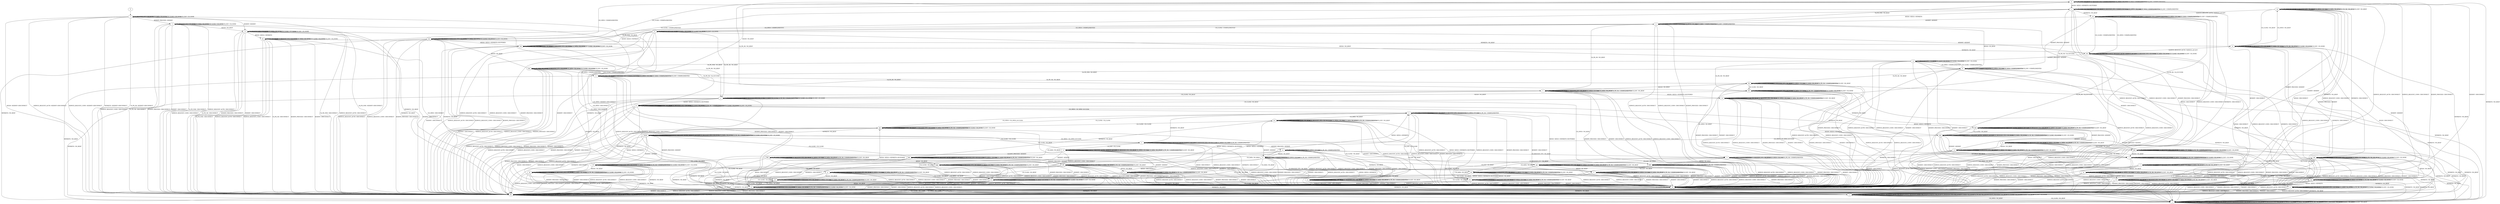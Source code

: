 digraph "" {
	graph ["Incoming time"=0.7704908847808838,
		"Outgoing time"=1.1075029373168945,
		Output="{'States': 67, 'Transitions': 859, 'Filename': '../results/ssh/BitVise-BitVise-yices-1.dot'}",
		Reference="{'States': 67, 'Transitions': 859, 'Filename': '../subjects/ssh/BitVise.dot'}",
		Solver=yices,
		Updated="{'States': 67, 'Transitions': 859, 'Filename': '../subjects/ssh/BitVise.dot'}",
		"f-measure"=1.0,
		precision=1.0,
		recall=1.0
	];
	a -> a	[key=0,
		label="UA_PK_NOK / NO_RESP"];
	a -> a	[key=1,
		label="KEX30 / NO_RESP"];
	a -> a	[key=2,
		label="SERVICE_REQUEST_AUTH / NO_RESP"];
	a -> a	[key=3,
		label="SERVICE_REQUEST_CONN / NO_RESP"];
	a -> a	[key=4,
		label="NEWKEYS / NO_RESP"];
	a -> a	[key=5,
		label="CH_REQUEST_PTY / CH_NONE"];
	a -> a	[key=6,
		label="CH_DATA / CH_NONE"];
	a -> a	[key=7,
		label="UA_PK_OK / NO_RESP"];
	a -> a	[key=8,
		label="KEXINIT_PROCEED / NO_RESP"];
	a -> a	[key=9,
		label="CH_CLOSE / CH_NONE"];
	a -> a	[key=10,
		label="KEXINIT / NO_RESP"];
	a -> a	[key=11,
		label="CH_EOF / CH_NONE"];
	a -> j	[key=0,
		label="CH_OPEN / NO_RESP"];
	b -> b	[key=0,
		label="UA_PK_NOK / NO_RESP"];
	b -> b	[key=1,
		label="CH_REQUEST_PTY / UNIMPLEMENTED"];
	b -> b	[key=2,
		label="CH_OPEN / CH_MAX"];
	b -> b	[key=3,
		label="CH_DATA / UNIMPLEMENTED"];
	b -> b	[key=4,
		label="CH_EOF / UNIMPLEMENTED"];
	b -> c	[key=0,
		label="KEX30 / KEX31+NEWKEYS+BUFFERED"];
	b -> f	[key=0,
		label="UA_PK_OK / NO_RESP"];
	b -> j	[key=0,
		label="NEWKEYS / NO_RESP"];
	b -> aaa	[key=0,
		label="CH_CLOSE / UNIMPLEMENTED"];
	b -> lll	[key=0,
		label="SERVICE_REQUEST_AUTH / DISCONNECT"];
	b -> lll	[key=1,
		label="SERVICE_REQUEST_CONN / DISCONNECT"];
	b -> lll	[key=2,
		label="KEXINIT_PROCEED / DISCONNECT"];
	b -> lll	[key=3,
		label="KEXINIT / DISCONNECT"];
	c -> c	[key=0,
		label="UA_PK_NOK / UA_FAILURE"];
	c -> c	[key=1,
		label="KEX30 / NO_RESP"];
	c -> c	[key=2,
		label="CH_REQUEST_PTY / UNIMPLEMENTED"];
	c -> c	[key=3,
		label="CH_OPEN / CH_MAX"];
	c -> c	[key=4,
		label="CH_DATA / UNIMPLEMENTED"];
	c -> c	[key=5,
		label="CH_EOF / UNIMPLEMENTED"];
	c -> oo	[key=0,
		label="NEWKEYS / NO_RESP"];
	c -> ss	[key=0,
		label="UA_PK_OK / UA_SUCCESS"];
	c -> lll	[key=0,
		label="SERVICE_REQUEST_AUTH / DISCONNECT"];
	c -> lll	[key=1,
		label="SERVICE_REQUEST_CONN / DISCONNECT"];
	c -> lll	[key=2,
		label="KEXINIT_PROCEED / DISCONNECT"];
	c -> lll	[key=3,
		label="KEXINIT / DISCONNECT"];
	c -> ooo	[key=0,
		label="CH_CLOSE / UNIMPLEMENTED"];
	d -> d	[key=0,
		label="UA_PK_NOK / UNIMPLEMENTED"];
	d -> d	[key=1,
		label="CH_REQUEST_PTY / NO_RESP"];
	d -> d	[key=2,
		label="CH_OPEN / CH_MAX"];
	d -> d	[key=3,
		label="CH_DATA / NO_RESP"];
	d -> d	[key=4,
		label="UA_PK_OK / UNIMPLEMENTED"];
	d -> d	[key=5,
		label="CH_EOF / NO_RESP"];
	d -> j	[key=0,
		label="NEWKEYS / NO_RESP"];
	d -> p	[key=0,
		label="KEX30 / NO_RESP"];
	d -> hhh	[key=0,
		label="CH_CLOSE / NO_RESP"];
	d -> lll	[key=0,
		label="SERVICE_REQUEST_AUTH / DISCONNECT"];
	d -> lll	[key=1,
		label="SERVICE_REQUEST_CONN / DISCONNECT"];
	d -> lll	[key=2,
		label="KEXINIT_PROCEED / DISCONNECT"];
	d -> lll	[key=3,
		label="KEXINIT / DISCONNECT"];
	e -> e	[key=0,
		label="UA_PK_NOK / NO_RESP"];
	e -> e	[key=1,
		label="KEX30 / NO_RESP"];
	e -> e	[key=2,
		label="CH_REQUEST_PTY / CH_NONE"];
	e -> e	[key=3,
		label="CH_DATA / CH_NONE"];
	e -> e	[key=4,
		label="UA_PK_OK / NO_RESP"];
	e -> e	[key=5,
		label="CH_CLOSE / CH_NONE"];
	e -> e	[key=6,
		label="CH_EOF / CH_NONE"];
	e -> w	[key=0,
		label="NEWKEYS / NO_RESP"];
	e -> kk	[key=0,
		label="SERVICE_REQUEST_AUTH / DISCONNECT"];
	e -> kk	[key=1,
		label="SERVICE_REQUEST_CONN / DISCONNECT"];
	e -> kk	[key=2,
		label="KEXINIT_PROCEED / DISCONNECT"];
	e -> kk	[key=3,
		label="KEXINIT / DISCONNECT"];
	e -> iii	[key=0,
		label="CH_OPEN / NO_RESP"];
	f -> f	[key=0,
		label="UA_PK_NOK / UNIMPLEMENTED"];
	f -> f	[key=1,
		label="CH_REQUEST_PTY / NO_RESP"];
	f -> f	[key=2,
		label="CH_OPEN / CH_MAX"];
	f -> f	[key=3,
		label="CH_DATA / NO_RESP"];
	f -> f	[key=4,
		label="UA_PK_OK / UNIMPLEMENTED"];
	f -> f	[key=5,
		label="CH_EOF / NO_RESP"];
	f -> j	[key=0,
		label="NEWKEYS / NO_RESP"];
	f -> s	[key=0,
		label="CH_CLOSE / NO_RESP"];
	f -> ss	[key=0,
		label="KEX30 / KEX31+NEWKEYS+BUFFERED"];
	f -> lll	[key=0,
		label="SERVICE_REQUEST_AUTH / DISCONNECT"];
	f -> lll	[key=1,
		label="SERVICE_REQUEST_CONN / DISCONNECT"];
	f -> lll	[key=2,
		label="KEXINIT_PROCEED / DISCONNECT"];
	f -> lll	[key=3,
		label="KEXINIT / DISCONNECT"];
	g -> g	[key=0,
		label="UA_PK_NOK / UNIMPLEMENTED"];
	g -> g	[key=1,
		label="CH_REQUEST_PTY / NO_RESP"];
	g -> g	[key=2,
		label="CH_OPEN / CH_MAX"];
	g -> g	[key=3,
		label="CH_DATA / NO_RESP"];
	g -> g	[key=4,
		label="UA_PK_OK / UNIMPLEMENTED"];
	g -> g	[key=5,
		label="CH_EOF / NO_RESP"];
	g -> j	[key=0,
		label="NEWKEYS / NO_RESP"];
	g -> m	[key=0,
		label="CH_CLOSE / NO_RESP"];
	g -> jjj	[key=0,
		label="KEX30 / NO_RESP"];
	g -> lll	[key=0,
		label="SERVICE_REQUEST_AUTH / DISCONNECT"];
	g -> lll	[key=1,
		label="SERVICE_REQUEST_CONN / DISCONNECT"];
	g -> lll	[key=2,
		label="KEXINIT_PROCEED / DISCONNECT"];
	g -> lll	[key=3,
		label="KEXINIT / DISCONNECT"];
	h -> b	[key=0,
		label="KEX30 / NO_RESP"];
	h -> h	[key=0,
		label="UA_PK_NOK / NO_RESP"];
	h -> h	[key=1,
		label="CH_REQUEST_PTY / UNIMPLEMENTED"];
	h -> h	[key=2,
		label="CH_OPEN / CH_MAX"];
	h -> h	[key=3,
		label="CH_DATA / UNIMPLEMENTED"];
	h -> h	[key=4,
		label="CH_EOF / UNIMPLEMENTED"];
	h -> j	[key=0,
		label="NEWKEYS / NO_RESP"];
	h -> hh	[key=0,
		label="UA_PK_OK / NO_RESP"];
	h -> lll	[key=0,
		label="SERVICE_REQUEST_AUTH / DISCONNECT"];
	h -> lll	[key=1,
		label="SERVICE_REQUEST_CONN / DISCONNECT"];
	h -> lll	[key=2,
		label="KEXINIT_PROCEED / DISCONNECT"];
	h -> lll	[key=3,
		label="KEXINIT / DISCONNECT"];
	h -> nnn	[key=0,
		label="CH_CLOSE / UNIMPLEMENTED"];
	i -> i	[key=0,
		label="UA_PK_NOK / UNIMPLEMENTED"];
	i -> i	[key=1,
		label="CH_OPEN / CH_MAX"];
	i -> i	[key=2,
		label="CH_DATA / NO_RESP"];
	i -> i	[key=3,
		label="UA_PK_OK / UNIMPLEMENTED"];
	i -> i	[key=4,
		label="CH_EOF / NO_RESP"];
	i -> j	[key=0,
		label="NEWKEYS / NO_RESP"];
	i -> uu	[key=0,
		label="CH_REQUEST_PTY / NO_RESP"];
	i -> yy	[key=0,
		label="CH_CLOSE / NO_RESP"];
	i -> ccc	[key=0,
		label="KEX30 / KEX31+NEWKEYS"];
	i -> lll	[key=0,
		label="SERVICE_REQUEST_AUTH / DISCONNECT"];
	i -> lll	[key=1,
		label="SERVICE_REQUEST_CONN / DISCONNECT"];
	i -> lll	[key=2,
		label="KEXINIT_PROCEED / DISCONNECT"];
	i -> lll	[key=3,
		label="KEXINIT / DISCONNECT"];
	j -> a	[key=0,
		label="CH_CLOSE / NO_RESP"];
	j -> j	[key=0,
		label="UA_PK_NOK / NO_RESP"];
	j -> j	[key=1,
		label="KEX30 / NO_RESP"];
	j -> j	[key=2,
		label="SERVICE_REQUEST_AUTH / NO_RESP"];
	j -> j	[key=3,
		label="SERVICE_REQUEST_CONN / NO_RESP"];
	j -> j	[key=4,
		label="NEWKEYS / NO_RESP"];
	j -> j	[key=5,
		label="CH_REQUEST_PTY / NO_RESP"];
	j -> j	[key=6,
		label="CH_OPEN / CH_MAX"];
	j -> j	[key=7,
		label="CH_DATA / NO_RESP"];
	j -> j	[key=8,
		label="UA_PK_OK / NO_RESP"];
	j -> j	[key=9,
		label="KEXINIT_PROCEED / NO_RESP"];
	j -> j	[key=10,
		label="KEXINIT / NO_RESP"];
	j -> j	[key=11,
		label="CH_EOF / NO_RESP"];
	k -> a	[key=0,
		label="NEWKEYS / NO_RESP"];
	k -> k	[key=0,
		label="CH_REQUEST_PTY / CH_NONE"];
	k -> k	[key=1,
		label="CH_DATA / CH_NONE"];
	k -> k	[key=2,
		label="CH_CLOSE / CH_NONE"];
	k -> k	[key=3,
		label="CH_EOF / CH_NONE"];
	k -> kk	[key=0,
		label="UA_PK_NOK / DISCONNECT"];
	k -> kk	[key=1,
		label="SERVICE_REQUEST_AUTH / DISCONNECT"];
	k -> kk	[key=2,
		label="SERVICE_REQUEST_CONN / DISCONNECT"];
	k -> kk	[key=3,
		label="UA_PK_OK / DISCONNECT"];
	k -> kk	[key=4,
		label="KEXINIT_PROCEED / DISCONNECT"];
	k -> kk	[key=5,
		label="KEXINIT / DISCONNECT"];
	k -> nn	[key=0,
		label="KEX30 / KEX31+NEWKEYS"];
	k -> lll	[key=0,
		label="CH_OPEN / DISCONNECT"];
	l -> a	[key=0,
		label="NEWKEYS / NO_RESP"];
	l -> l	[key=0,
		label="UA_PK_NOK / UNIMPLEMENTED"];
	l -> l	[key=1,
		label="CH_REQUEST_PTY / CH_NONE"];
	l -> l	[key=2,
		label="CH_DATA / CH_NONE"];
	l -> l	[key=3,
		label="UA_PK_OK / UNIMPLEMENTED"];
	l -> l	[key=4,
		label="CH_CLOSE / CH_NONE"];
	l -> l	[key=5,
		label="CH_EOF / CH_NONE"];
	l -> kk	[key=0,
		label="SERVICE_REQUEST_AUTH / DISCONNECT"];
	l -> kk	[key=1,
		label="SERVICE_REQUEST_CONN / DISCONNECT"];
	l -> kk	[key=2,
		label="KEXINIT_PROCEED / DISCONNECT"];
	l -> kk	[key=3,
		label="KEXINIT / DISCONNECT"];
	l -> vv	[key=0,
		label="KEX30 / KEX31+NEWKEYS"];
	l -> ddd	[key=0,
		label="CH_OPEN / NO_RESP"];
	m -> a	[key=0,
		label="NEWKEYS / NO_RESP"];
	m -> g	[key=0,
		label="CH_OPEN / NO_RESP"];
	m -> m	[key=0,
		label="UA_PK_NOK / UNIMPLEMENTED"];
	m -> m	[key=1,
		label="CH_REQUEST_PTY / CH_NONE"];
	m -> m	[key=2,
		label="CH_DATA / CH_NONE"];
	m -> m	[key=3,
		label="UA_PK_OK / UNIMPLEMENTED"];
	m -> m	[key=4,
		label="CH_CLOSE / CH_NONE"];
	m -> m	[key=5,
		label="CH_EOF / CH_NONE"];
	m -> kk	[key=0,
		label="SERVICE_REQUEST_AUTH / DISCONNECT"];
	m -> kk	[key=1,
		label="SERVICE_REQUEST_CONN / DISCONNECT"];
	m -> kk	[key=2,
		label="KEXINIT_PROCEED / DISCONNECT"];
	m -> kk	[key=3,
		label="KEXINIT / DISCONNECT"];
	m -> yy	[key=0,
		label="KEX30 / NO_RESP"];
	n -> n	[key=0,
		label="UA_PK_NOK / UNIMPLEMENTED"];
	n -> n	[key=1,
		label="SERVICE_REQUEST_AUTH / SERVICE_ACCEPT"];
	n -> n	[key=2,
		label="CH_REQUEST_PTY / NO_RESP"];
	n -> n	[key=3,
		label="CH_OPEN / CH_MAX"];
	n -> n	[key=4,
		label="CH_DATA / NO_RESP"];
	n -> n	[key=5,
		label="UA_PK_OK / UNIMPLEMENTED"];
	n -> n	[key=6,
		label="CH_EOF / NO_RESP"];
	n -> bbb	[key=0,
		label="KEXINIT_PROCEED / KEXINIT"];
	n -> ggg	[key=0,
		label="KEXINIT / KEXINIT"];
	n -> lll	[key=0,
		label="KEX30 / DISCONNECT"];
	n -> lll	[key=1,
		label="SERVICE_REQUEST_CONN / DISCONNECT"];
	n -> lll	[key=2,
		label="NEWKEYS / DISCONNECT"];
	n -> mmm	[key=0,
		label="CH_CLOSE / NO_RESP"];
	o -> b	[key=0,
		label="UA_PK_NOK / NO_RESP"];
	o -> c	[key=0,
		label="KEX30 / KEX31+NEWKEYS"];
	o -> f	[key=0,
		label="UA_PK_OK / NO_RESP"];
	o -> j	[key=0,
		label="NEWKEYS / NO_RESP"];
	o -> o	[key=0,
		label="CH_REQUEST_PTY / UNIMPLEMENTED"];
	o -> o	[key=1,
		label="CH_OPEN / CH_MAX"];
	o -> o	[key=2,
		label="CH_DATA / UNIMPLEMENTED"];
	o -> o	[key=3,
		label="CH_EOF / UNIMPLEMENTED"];
	o -> ii	[key=0,
		label="CH_CLOSE / UNIMPLEMENTED"];
	o -> lll	[key=0,
		label="SERVICE_REQUEST_AUTH / DISCONNECT"];
	o -> lll	[key=1,
		label="SERVICE_REQUEST_CONN / DISCONNECT"];
	o -> lll	[key=2,
		label="KEXINIT_PROCEED / DISCONNECT"];
	o -> lll	[key=3,
		label="KEXINIT / DISCONNECT"];
	p -> j	[key=0,
		label="NEWKEYS / NO_RESP"];
	p -> l	[key=0,
		label="CH_CLOSE / NO_RESP"];
	p -> p	[key=0,
		label="UA_PK_NOK / UNIMPLEMENTED"];
	p -> p	[key=1,
		label="CH_REQUEST_PTY / NO_RESP"];
	p -> p	[key=2,
		label="CH_OPEN / CH_MAX"];
	p -> p	[key=3,
		label="CH_DATA / NO_RESP"];
	p -> p	[key=4,
		label="UA_PK_OK / UNIMPLEMENTED"];
	p -> p	[key=5,
		label="CH_EOF / NO_RESP"];
	p -> ss	[key=0,
		label="KEX30 / KEX31+NEWKEYS"];
	p -> lll	[key=0,
		label="SERVICE_REQUEST_AUTH / DISCONNECT"];
	p -> lll	[key=1,
		label="SERVICE_REQUEST_CONN / DISCONNECT"];
	p -> lll	[key=2,
		label="KEXINIT_PROCEED / DISCONNECT"];
	p -> lll	[key=3,
		label="KEXINIT / DISCONNECT"];
	q -> a	[key=0,
		label="NEWKEYS / NO_RESP"];
	q -> q	[key=0,
		label="CH_REQUEST_PTY / CH_NONE"];
	q -> q	[key=1,
		label="CH_DATA / CH_NONE"];
	q -> q	[key=2,
		label="CH_CLOSE / CH_NONE"];
	q -> q	[key=3,
		label="CH_EOF / CH_NONE"];
	q -> bb	[key=0,
		label="UA_PK_OK / NO_RESP"];
	q -> ii	[key=0,
		label="KEX30 / NO_RESP"];
	q -> kk	[key=0,
		label="SERVICE_REQUEST_AUTH / DISCONNECT"];
	q -> kk	[key=1,
		label="SERVICE_REQUEST_CONN / DISCONNECT"];
	q -> kk	[key=2,
		label="KEXINIT_PROCEED / DISCONNECT"];
	q -> kk	[key=3,
		label="KEXINIT / DISCONNECT"];
	q -> rr	[key=0,
		label="CH_OPEN / UNIMPLEMENTED"];
	q -> nnn	[key=0,
		label="UA_PK_NOK / NO_RESP"];
	r -> k	[key=0,
		label="KEXINIT / KEXINIT"];
	r -> r	[key=0,
		label="CH_REQUEST_PTY / CH_NONE"];
	r -> r	[key=1,
		label="CH_DATA / CH_NONE"];
	r -> r	[key=2,
		label="CH_CLOSE / CH_NONE"];
	r -> r	[key=3,
		label="CH_EOF / CH_NONE"];
	r -> v	[key=0,
		label="KEXINIT_PROCEED / KEXINIT"];
	r -> kk	[key=0,
		label="UA_PK_NOK / KEXINIT+DISCONNECT"];
	r -> kk	[key=1,
		label="KEX30 / KEXINIT+DISCONNECT"];
	r -> kk	[key=2,
		label="SERVICE_REQUEST_AUTH / KEXINIT+DISCONNECT"];
	r -> kk	[key=3,
		label="SERVICE_REQUEST_CONN / KEXINIT+DISCONNECT"];
	r -> kk	[key=4,
		label="NEWKEYS / KEXINIT+DISCONNECT"];
	r -> kk	[key=5,
		label="UA_PK_OK / KEXINIT+DISCONNECT"];
	r -> lll	[key=0,
		label="CH_OPEN / KEXINIT+DISCONNECT"];
	s -> a	[key=0,
		label="NEWKEYS / NO_RESP"];
	s -> s	[key=0,
		label="UA_PK_NOK / UNIMPLEMENTED"];
	s -> s	[key=1,
		label="CH_REQUEST_PTY / CH_NONE"];
	s -> s	[key=2,
		label="CH_DATA / CH_NONE"];
	s -> s	[key=3,
		label="UA_PK_OK / UNIMPLEMENTED"];
	s -> s	[key=4,
		label="CH_CLOSE / CH_NONE"];
	s -> s	[key=5,
		label="CH_EOF / CH_NONE"];
	s -> kk	[key=0,
		label="SERVICE_REQUEST_AUTH / DISCONNECT"];
	s -> kk	[key=1,
		label="SERVICE_REQUEST_CONN / DISCONNECT"];
	s -> kk	[key=2,
		label="KEXINIT_PROCEED / DISCONNECT"];
	s -> kk	[key=3,
		label="KEXINIT / DISCONNECT"];
	s -> vv	[key=0,
		label="KEX30 / KEX31+NEWKEYS+BUFFERED"];
	s -> ddd	[key=0,
		label="CH_OPEN / NO_RESP"];
	t -> j	[key=0,
		label="NEWKEYS / NO_RESP"];
	t -> t	[key=0,
		label="UA_PK_NOK / NO_RESP"];
	t -> t	[key=1,
		label="CH_REQUEST_PTY / NO_RESP"];
	t -> t	[key=2,
		label="CH_OPEN / CH_MAX"];
	t -> t	[key=3,
		label="CH_DATA / NO_RESP"];
	t -> t	[key=4,
		label="UA_PK_OK / NO_RESP"];
	t -> t	[key=5,
		label="CH_EOF / NO_RESP"];
	t -> dd	[key=0,
		label="CH_CLOSE / NO_RESP"];
	t -> zz	[key=0,
		label="KEX30 / NO_RESP"];
	t -> lll	[key=0,
		label="SERVICE_REQUEST_AUTH / DISCONNECT"];
	t -> lll	[key=1,
		label="SERVICE_REQUEST_CONN / DISCONNECT"];
	t -> lll	[key=2,
		label="KEXINIT_PROCEED / DISCONNECT"];
	t -> lll	[key=3,
		label="KEXINIT / DISCONNECT"];
	u -> u	[key=0,
		label="UA_PK_NOK / UNIMPLEMENTED"];
	u -> u	[key=1,
		label="KEX30 / NO_RESP"];
	u -> u	[key=2,
		label="CH_REQUEST_PTY / CH_SUCCESS"];
	u -> u	[key=3,
		label="CH_OPEN / CH_MAX"];
	u -> u	[key=4,
		label="UA_PK_OK / UNIMPLEMENTED"];
	u -> y	[key=0,
		label="NEWKEYS / NO_RESP"];
	u -> gg	[key=0,
		label="CH_CLOSE / CH_CLOSE"];
	u -> jj	[key=0,
		label="CH_EOF / CH_CLOSE"];
	u -> ccc	[key=0,
		label="CH_DATA / NO_RESP"];
	u -> lll	[key=0,
		label="SERVICE_REQUEST_AUTH / DISCONNECT"];
	u -> lll	[key=1,
		label="SERVICE_REQUEST_CONN / DISCONNECT"];
	u -> lll	[key=2,
		label="KEXINIT_PROCEED / DISCONNECT"];
	u -> lll	[key=3,
		label="KEXINIT / DISCONNECT"];
	v -> a	[key=0,
		label="NEWKEYS / NO_RESP"];
	v -> k	[key=0,
		label="KEX30 / NO_RESP"];
	v -> v	[key=0,
		label="CH_REQUEST_PTY / CH_NONE"];
	v -> v	[key=1,
		label="CH_DATA / CH_NONE"];
	v -> v	[key=2,
		label="CH_CLOSE / CH_NONE"];
	v -> v	[key=3,
		label="CH_EOF / CH_NONE"];
	v -> kk	[key=0,
		label="UA_PK_NOK / DISCONNECT"];
	v -> kk	[key=1,
		label="SERVICE_REQUEST_AUTH / DISCONNECT"];
	v -> kk	[key=2,
		label="SERVICE_REQUEST_CONN / DISCONNECT"];
	v -> kk	[key=3,
		label="UA_PK_OK / DISCONNECT"];
	v -> kk	[key=4,
		label="KEXINIT_PROCEED / DISCONNECT"];
	v -> kk	[key=5,
		label="KEXINIT / DISCONNECT"];
	v -> lll	[key=0,
		label="CH_OPEN / DISCONNECT"];
	w -> w	[key=0,
		label="UA_PK_NOK / NO_RESP"];
	w -> w	[key=1,
		label="CH_REQUEST_PTY / CH_NONE"];
	w -> w	[key=2,
		label="CH_DATA / CH_NONE"];
	w -> w	[key=3,
		label="UA_PK_OK / NO_RESP"];
	w -> w	[key=4,
		label="CH_CLOSE / CH_NONE"];
	w -> w	[key=5,
		label="CH_EOF / CH_NONE"];
	w -> aa	[key=0,
		label="CH_OPEN / NO_RESP"];
	w -> dd	[key=0,
		label="KEXINIT_PROCEED / KEXINIT"];
	w -> kk	[key=0,
		label="KEX30 / DISCONNECT"];
	w -> kk	[key=1,
		label="SERVICE_REQUEST_CONN / DISCONNECT"];
	w -> kk	[key=2,
		label="NEWKEYS / DISCONNECT"];
	w -> qq	[key=0,
		label="KEXINIT / KEXINIT"];
	w -> ww	[key=0,
		label="SERVICE_REQUEST_AUTH / SERVICE_ACCEPT"];
	x -> j	[key=0,
		label="NEWKEYS / NO_RESP"];
	x -> m	[key=0,
		label="CH_CLOSE / NO_RESP"];
	x -> x	[key=0,
		label="UA_PK_NOK / UNIMPLEMENTED"];
	x -> x	[key=1,
		label="CH_REQUEST_PTY / NO_RESP"];
	x -> x	[key=2,
		label="CH_OPEN / CH_MAX"];
	x -> x	[key=3,
		label="UA_PK_OK / UNIMPLEMENTED"];
	x -> ee	[key=0,
		label="CH_DATA / NO_RESP"];
	x -> pp	[key=0,
		label="CH_EOF / NO_RESP"];
	x -> ddd	[key=0,
		label="KEX30 / NO_RESP"];
	x -> lll	[key=0,
		label="SERVICE_REQUEST_AUTH / DISCONNECT"];
	x -> lll	[key=1,
		label="SERVICE_REQUEST_CONN / DISCONNECT"];
	x -> lll	[key=2,
		label="KEXINIT_PROCEED / DISCONNECT"];
	x -> lll	[key=3,
		label="KEXINIT / DISCONNECT"];
	y -> n	[key=0,
		label="CH_EOF / CH_CLOSE"];
	y -> y	[key=0,
		label="UA_PK_NOK / UNIMPLEMENTED"];
	y -> y	[key=1,
		label="SERVICE_REQUEST_AUTH / SERVICE_ACCEPT"];
	y -> y	[key=2,
		label="CH_REQUEST_PTY / CH_SUCCESS"];
	y -> y	[key=3,
		label="CH_OPEN / CH_MAX"];
	y -> y	[key=4,
		label="UA_PK_OK / UNIMPLEMENTED"];
	y -> cc	[key=0,
		label="KEXINIT_PROCEED / KEXINIT"];
	y -> ll	[key=0,
		label="KEXINIT / KEXINIT"];
	y -> kkk	[key=0,
		label="CH_DATA / NO_RESP"];
	y -> lll	[key=0,
		label="KEX30 / DISCONNECT"];
	y -> lll	[key=1,
		label="SERVICE_REQUEST_CONN / DISCONNECT"];
	y -> lll	[key=2,
		label="NEWKEYS / DISCONNECT"];
	y -> mmm	[key=0,
		label="CH_CLOSE / CH_CLOSE"];
	z -> j	[key=0,
		label="NEWKEYS / NO_RESP"];
	z -> z	[key=0,
		label="UA_PK_NOK / UNIMPLEMENTED"];
	z -> z	[key=1,
		label="CH_REQUEST_PTY / NO_RESP"];
	z -> z	[key=2,
		label="CH_OPEN / CH_MAX"];
	z -> z	[key=3,
		label="CH_DATA / NO_RESP"];
	z -> z	[key=4,
		label="UA_PK_OK / UNIMPLEMENTED"];
	z -> z	[key=5,
		label="CH_EOF / NO_RESP"];
	z -> jj	[key=0,
		label="KEX30 / KEX31+NEWKEYS+BUFFERED"];
	z -> yy	[key=0,
		label="CH_CLOSE / NO_RESP"];
	z -> lll	[key=0,
		label="SERVICE_REQUEST_AUTH / DISCONNECT"];
	z -> lll	[key=1,
		label="SERVICE_REQUEST_CONN / DISCONNECT"];
	z -> lll	[key=2,
		label="KEXINIT_PROCEED / DISCONNECT"];
	z -> lll	[key=3,
		label="KEXINIT / DISCONNECT"];
	aa -> t	[key=0,
		label="KEXINIT_PROCEED / KEXINIT"];
	aa -> w	[key=0,
		label="CH_CLOSE / NO_RESP"];
	aa -> aa	[key=0,
		label="UA_PK_NOK / NO_RESP"];
	aa -> aa	[key=1,
		label="CH_REQUEST_PTY / NO_RESP"];
	aa -> aa	[key=2,
		label="CH_OPEN / CH_MAX"];
	aa -> aa	[key=3,
		label="CH_DATA / NO_RESP"];
	aa -> aa	[key=4,
		label="UA_PK_OK / NO_RESP"];
	aa -> aa	[key=5,
		label="CH_EOF / NO_RESP"];
	aa -> oo	[key=0,
		label="SERVICE_REQUEST_AUTH / SERVICE_ACCEPT"];
	aa -> zz	[key=0,
		label="KEXINIT / KEXINIT"];
	aa -> lll	[key=0,
		label="KEX30 / DISCONNECT"];
	aa -> lll	[key=1,
		label="SERVICE_REQUEST_CONN / DISCONNECT"];
	aa -> lll	[key=2,
		label="NEWKEYS / DISCONNECT"];
	bb -> a	[key=0,
		label="NEWKEYS / NO_RESP"];
	bb -> s	[key=0,
		label="KEX30 / NO_RESP"];
	bb -> x	[key=0,
		label="CH_OPEN / NO_RESP"];
	bb -> bb	[key=0,
		label="UA_PK_NOK / UNIMPLEMENTED"];
	bb -> bb	[key=1,
		label="CH_REQUEST_PTY / CH_NONE"];
	bb -> bb	[key=2,
		label="CH_DATA / CH_NONE"];
	bb -> bb	[key=3,
		label="UA_PK_OK / UNIMPLEMENTED"];
	bb -> bb	[key=4,
		label="CH_CLOSE / CH_NONE"];
	bb -> bb	[key=5,
		label="CH_EOF / CH_NONE"];
	bb -> kk	[key=0,
		label="SERVICE_REQUEST_AUTH / DISCONNECT"];
	bb -> kk	[key=1,
		label="SERVICE_REQUEST_CONN / DISCONNECT"];
	bb -> kk	[key=2,
		label="KEXINIT_PROCEED / DISCONNECT"];
	bb -> kk	[key=3,
		label="KEXINIT / DISCONNECT"];
	cc -> j	[key=0,
		label="NEWKEYS / NO_RESP"];
	cc -> m	[key=0,
		label="CH_CLOSE / NO_RESP"];
	cc -> x	[key=0,
		label="CH_REQUEST_PTY / NO_RESP"];
	cc -> cc	[key=0,
		label="UA_PK_NOK / UNIMPLEMENTED"];
	cc -> cc	[key=1,
		label="CH_OPEN / CH_MAX"];
	cc -> cc	[key=2,
		label="UA_PK_OK / UNIMPLEMENTED"];
	cc -> ll	[key=0,
		label="KEX30 / NO_RESP"];
	cc -> pp	[key=0,
		label="CH_EOF / NO_RESP"];
	cc -> fff	[key=0,
		label="CH_DATA / NO_RESP"];
	cc -> lll	[key=0,
		label="SERVICE_REQUEST_AUTH / DISCONNECT"];
	cc -> lll	[key=1,
		label="SERVICE_REQUEST_CONN / DISCONNECT"];
	cc -> lll	[key=2,
		label="KEXINIT_PROCEED / DISCONNECT"];
	cc -> lll	[key=3,
		label="KEXINIT / DISCONNECT"];
	dd -> a	[key=0,
		label="NEWKEYS / NO_RESP"];
	dd -> t	[key=0,
		label="CH_OPEN / NO_RESP"];
	dd -> dd	[key=0,
		label="UA_PK_NOK / NO_RESP"];
	dd -> dd	[key=1,
		label="CH_REQUEST_PTY / CH_NONE"];
	dd -> dd	[key=2,
		label="CH_DATA / CH_NONE"];
	dd -> dd	[key=3,
		label="UA_PK_OK / NO_RESP"];
	dd -> dd	[key=4,
		label="CH_CLOSE / CH_NONE"];
	dd -> dd	[key=5,
		label="CH_EOF / CH_NONE"];
	dd -> kk	[key=0,
		label="SERVICE_REQUEST_AUTH / DISCONNECT"];
	dd -> kk	[key=1,
		label="SERVICE_REQUEST_CONN / DISCONNECT"];
	dd -> kk	[key=2,
		label="KEXINIT_PROCEED / DISCONNECT"];
	dd -> kk	[key=3,
		label="KEXINIT / DISCONNECT"];
	dd -> qq	[key=0,
		label="KEX30 / NO_RESP"];
	ee -> j	[key=0,
		label="NEWKEYS / NO_RESP"];
	ee -> m	[key=0,
		label="CH_CLOSE / NO_RESP"];
	ee -> ee	[key=0,
		label="UA_PK_NOK / UNIMPLEMENTED"];
	ee -> ee	[key=1,
		label="CH_REQUEST_PTY / NO_RESP"];
	ee -> ee	[key=2,
		label="CH_OPEN / CH_MAX"];
	ee -> ee	[key=3,
		label="CH_DATA / NO_RESP"];
	ee -> ee	[key=4,
		label="UA_PK_OK / UNIMPLEMENTED"];
	ee -> ee	[key=5,
		label="CH_EOF / NO_RESP"];
	ee -> uu	[key=0,
		label="KEX30 / NO_RESP"];
	ee -> lll	[key=0,
		label="SERVICE_REQUEST_AUTH / DISCONNECT"];
	ee -> lll	[key=1,
		label="SERVICE_REQUEST_CONN / DISCONNECT"];
	ee -> lll	[key=2,
		label="KEXINIT_PROCEED / DISCONNECT"];
	ee -> lll	[key=3,
		label="KEXINIT / DISCONNECT"];
	ff -> a	[key=0,
		label="NEWKEYS / NO_RESP"];
	ff -> g	[key=0,
		label="CH_OPEN / NO_RESP"];
	ff -> ff	[key=0,
		label="UA_PK_NOK / UNIMPLEMENTED"];
	ff -> ff	[key=1,
		label="CH_REQUEST_PTY / CH_NONE"];
	ff -> ff	[key=2,
		label="CH_DATA / CH_NONE"];
	ff -> ff	[key=3,
		label="UA_PK_OK / UNIMPLEMENTED"];
	ff -> ff	[key=4,
		label="CH_CLOSE / CH_NONE"];
	ff -> ff	[key=5,
		label="CH_EOF / CH_NONE"];
	ff -> kk	[key=0,
		label="SERVICE_REQUEST_AUTH / DISCONNECT"];
	ff -> kk	[key=1,
		label="SERVICE_REQUEST_CONN / DISCONNECT"];
	ff -> kk	[key=2,
		label="KEXINIT_PROCEED / DISCONNECT"];
	ff -> kk	[key=3,
		label="KEXINIT / DISCONNECT"];
	ff -> xx	[key=0,
		label="KEX30 / NO_RESP"];
	gg -> u	[key=0,
		label="CH_OPEN / CH_OPEN_SUCCESS"];
	gg -> gg	[key=0,
		label="UA_PK_NOK / UNIMPLEMENTED"];
	gg -> gg	[key=1,
		label="KEX30 / NO_RESP"];
	gg -> gg	[key=2,
		label="CH_REQUEST_PTY / CH_NONE"];
	gg -> gg	[key=3,
		label="CH_DATA / CH_NONE"];
	gg -> gg	[key=4,
		label="UA_PK_OK / UNIMPLEMENTED"];
	gg -> gg	[key=5,
		label="CH_CLOSE / CH_NONE"];
	gg -> gg	[key=6,
		label="CH_EOF / CH_NONE"];
	gg -> kk	[key=0,
		label="SERVICE_REQUEST_AUTH / DISCONNECT"];
	gg -> kk	[key=1,
		label="SERVICE_REQUEST_CONN / DISCONNECT"];
	gg -> kk	[key=2,
		label="KEXINIT_PROCEED / DISCONNECT"];
	gg -> kk	[key=3,
		label="KEXINIT / DISCONNECT"];
	gg -> mmm	[key=0,
		label="NEWKEYS / NO_RESP"];
	hh -> f	[key=0,
		label="KEX30 / NO_RESP"];
	hh -> j	[key=0,
		label="NEWKEYS / NO_RESP"];
	hh -> bb	[key=0,
		label="CH_CLOSE / NO_RESP"];
	hh -> hh	[key=0,
		label="UA_PK_NOK / UNIMPLEMENTED"];
	hh -> hh	[key=1,
		label="CH_REQUEST_PTY / NO_RESP"];
	hh -> hh	[key=2,
		label="CH_OPEN / CH_MAX"];
	hh -> hh	[key=3,
		label="CH_DATA / NO_RESP"];
	hh -> hh	[key=4,
		label="UA_PK_OK / UNIMPLEMENTED"];
	hh -> hh	[key=5,
		label="CH_EOF / NO_RESP"];
	hh -> lll	[key=0,
		label="SERVICE_REQUEST_AUTH / DISCONNECT"];
	hh -> lll	[key=1,
		label="SERVICE_REQUEST_CONN / DISCONNECT"];
	hh -> lll	[key=2,
		label="KEXINIT_PROCEED / DISCONNECT"];
	hh -> lll	[key=3,
		label="KEXINIT / DISCONNECT"];
	ii -> a	[key=0,
		label="NEWKEYS / NO_RESP"];
	ii -> o	[key=0,
		label="CH_OPEN / UNIMPLEMENTED"];
	ii -> s	[key=0,
		label="UA_PK_OK / NO_RESP"];
	ii -> ii	[key=0,
		label="CH_REQUEST_PTY / CH_NONE"];
	ii -> ii	[key=1,
		label="CH_DATA / CH_NONE"];
	ii -> ii	[key=2,
		label="CH_CLOSE / CH_NONE"];
	ii -> ii	[key=3,
		label="CH_EOF / CH_NONE"];
	ii -> kk	[key=0,
		label="SERVICE_REQUEST_AUTH / DISCONNECT"];
	ii -> kk	[key=1,
		label="SERVICE_REQUEST_CONN / DISCONNECT"];
	ii -> kk	[key=2,
		label="KEXINIT_PROCEED / DISCONNECT"];
	ii -> kk	[key=3,
		label="KEXINIT / DISCONNECT"];
	ii -> aaa	[key=0,
		label="UA_PK_NOK / NO_RESP"];
	ii -> ooo	[key=0,
		label="KEX30 / KEX31+NEWKEYS"];
	jj -> n	[key=0,
		label="NEWKEYS / NO_RESP"];
	jj -> gg	[key=0,
		label="CH_CLOSE / NO_RESP"];
	jj -> jj	[key=0,
		label="UA_PK_NOK / UNIMPLEMENTED"];
	jj -> jj	[key=1,
		label="KEX30 / NO_RESP"];
	jj -> jj	[key=2,
		label="CH_REQUEST_PTY / NO_RESP"];
	jj -> jj	[key=3,
		label="CH_OPEN / CH_MAX"];
	jj -> jj	[key=4,
		label="CH_DATA / NO_RESP"];
	jj -> jj	[key=5,
		label="UA_PK_OK / UNIMPLEMENTED"];
	jj -> jj	[key=6,
		label="CH_EOF / NO_RESP"];
	jj -> lll	[key=0,
		label="SERVICE_REQUEST_AUTH / DISCONNECT"];
	jj -> lll	[key=1,
		label="SERVICE_REQUEST_CONN / DISCONNECT"];
	jj -> lll	[key=2,
		label="KEXINIT_PROCEED / DISCONNECT"];
	jj -> lll	[key=3,
		label="KEXINIT / DISCONNECT"];
	kk -> kk	[key=0,
		label="UA_PK_NOK / NO_CONN"];
	kk -> kk	[key=1,
		label="KEX30 / NO_CONN"];
	kk -> kk	[key=2,
		label="SERVICE_REQUEST_AUTH / NO_CONN"];
	kk -> kk	[key=3,
		label="SERVICE_REQUEST_CONN / NO_CONN"];
	kk -> kk	[key=4,
		label="NEWKEYS / NO_CONN"];
	kk -> kk	[key=5,
		label="CH_REQUEST_PTY / CH_NONE"];
	kk -> kk	[key=6,
		label="CH_DATA / CH_NONE"];
	kk -> kk	[key=7,
		label="UA_PK_OK / NO_CONN"];
	kk -> kk	[key=8,
		label="KEXINIT_PROCEED / NO_CONN"];
	kk -> kk	[key=9,
		label="CH_CLOSE / CH_NONE"];
	kk -> kk	[key=10,
		label="KEXINIT / NO_CONN"];
	kk -> kk	[key=11,
		label="CH_EOF / CH_NONE"];
	kk -> lll	[key=0,
		label="CH_OPEN / NO_CONN"];
	ll -> i	[key=0,
		label="CH_DATA / NO_RESP"];
	ll -> j	[key=0,
		label="NEWKEYS / NO_RESP"];
	ll -> u	[key=0,
		label="KEX30 / KEX31+NEWKEYS"];
	ll -> z	[key=0,
		label="CH_EOF / NO_RESP"];
	ll -> ll	[key=0,
		label="UA_PK_NOK / UNIMPLEMENTED"];
	ll -> ll	[key=1,
		label="CH_OPEN / CH_MAX"];
	ll -> ll	[key=2,
		label="UA_PK_OK / UNIMPLEMENTED"];
	ll -> yy	[key=0,
		label="CH_CLOSE / NO_RESP"];
	ll -> ddd	[key=0,
		label="CH_REQUEST_PTY / NO_RESP"];
	ll -> lll	[key=0,
		label="SERVICE_REQUEST_AUTH / DISCONNECT"];
	ll -> lll	[key=1,
		label="SERVICE_REQUEST_CONN / DISCONNECT"];
	ll -> lll	[key=2,
		label="KEXINIT_PROCEED / DISCONNECT"];
	ll -> lll	[key=3,
		label="KEXINIT / DISCONNECT"];
	mm -> l	[key=0,
		label="KEXINIT / KEXINIT"];
	mm -> y	[key=0,
		label="CH_OPEN / CH_OPEN_SUCCESS"];
	mm -> kk	[key=0,
		label="KEX30 / DISCONNECT"];
	mm -> kk	[key=1,
		label="SERVICE_REQUEST_CONN / DISCONNECT"];
	mm -> kk	[key=2,
		label="NEWKEYS / DISCONNECT"];
	mm -> mm	[key=0,
		label="UA_PK_NOK / UNIMPLEMENTED"];
	mm -> mm	[key=1,
		label="SERVICE_REQUEST_AUTH / SERVICE_ACCEPT"];
	mm -> mm	[key=2,
		label="CH_REQUEST_PTY / CH_NONE"];
	mm -> mm	[key=3,
		label="CH_DATA / CH_NONE"];
	mm -> mm	[key=4,
		label="UA_PK_OK / UNIMPLEMENTED"];
	mm -> mm	[key=5,
		label="CH_CLOSE / CH_NONE"];
	mm -> mm	[key=6,
		label="CH_EOF / CH_NONE"];
	mm -> hhh	[key=0,
		label="KEXINIT_PROCEED / KEXINIT"];
	nn -> w	[key=0,
		label="NEWKEYS / NO_RESP"];
	nn -> kk	[key=0,
		label="UA_PK_NOK / DISCONNECT"];
	nn -> kk	[key=1,
		label="SERVICE_REQUEST_AUTH / DISCONNECT"];
	nn -> kk	[key=2,
		label="SERVICE_REQUEST_CONN / DISCONNECT"];
	nn -> kk	[key=3,
		label="UA_PK_OK / DISCONNECT"];
	nn -> kk	[key=4,
		label="KEXINIT_PROCEED / DISCONNECT"];
	nn -> kk	[key=5,
		label="KEXINIT / DISCONNECT"];
	nn -> nn	[key=0,
		label="KEX30 / NO_RESP"];
	nn -> nn	[key=1,
		label="CH_REQUEST_PTY / CH_NONE"];
	nn -> nn	[key=2,
		label="CH_DATA / CH_NONE"];
	nn -> nn	[key=3,
		label="CH_CLOSE / CH_NONE"];
	nn -> nn	[key=4,
		label="CH_EOF / CH_NONE"];
	nn -> lll	[key=0,
		label="CH_OPEN / DISCONNECT"];
	oo -> o	[key=0,
		label="KEXINIT / KEXINIT"];
	oo -> oo	[key=0,
		label="UA_PK_NOK / UA_FAILURE"];
	oo -> oo	[key=1,
		label="SERVICE_REQUEST_AUTH / SERVICE_ACCEPT"];
	oo -> oo	[key=2,
		label="CH_REQUEST_PTY / UNIMPLEMENTED"];
	oo -> oo	[key=3,
		label="CH_OPEN / CH_MAX"];
	oo -> oo	[key=4,
		label="CH_DATA / UNIMPLEMENTED"];
	oo -> oo	[key=5,
		label="CH_EOF / UNIMPLEMENTED"];
	oo -> rr	[key=0,
		label="KEXINIT_PROCEED / KEXINIT"];
	oo -> ww	[key=0,
		label="CH_CLOSE / UNIMPLEMENTED"];
	oo -> eee	[key=0,
		label="UA_PK_OK / UA_SUCCESS"];
	oo -> lll	[key=0,
		label="KEX30 / DISCONNECT"];
	oo -> lll	[key=1,
		label="SERVICE_REQUEST_CONN / DISCONNECT"];
	oo -> lll	[key=2,
		label="NEWKEYS / DISCONNECT"];
	pp -> j	[key=0,
		label="NEWKEYS / NO_RESP"];
	pp -> m	[key=0,
		label="CH_CLOSE / NO_RESP"];
	pp -> z	[key=0,
		label="KEX30 / NO_RESP"];
	pp -> pp	[key=0,
		label="UA_PK_NOK / UNIMPLEMENTED"];
	pp -> pp	[key=1,
		label="CH_REQUEST_PTY / NO_RESP"];
	pp -> pp	[key=2,
		label="CH_OPEN / CH_MAX"];
	pp -> pp	[key=3,
		label="CH_DATA / NO_RESP"];
	pp -> pp	[key=4,
		label="UA_PK_OK / UNIMPLEMENTED"];
	pp -> pp	[key=5,
		label="CH_EOF / NO_RESP"];
	pp -> lll	[key=0,
		label="SERVICE_REQUEST_AUTH / DISCONNECT"];
	pp -> lll	[key=1,
		label="SERVICE_REQUEST_CONN / DISCONNECT"];
	pp -> lll	[key=2,
		label="KEXINIT_PROCEED / DISCONNECT"];
	pp -> lll	[key=3,
		label="KEXINIT / DISCONNECT"];
	qq -> a	[key=0,
		label="NEWKEYS / NO_RESP"];
	qq -> e	[key=0,
		label="KEX30 / KEX31+NEWKEYS"];
	qq -> kk	[key=0,
		label="SERVICE_REQUEST_AUTH / DISCONNECT"];
	qq -> kk	[key=1,
		label="SERVICE_REQUEST_CONN / DISCONNECT"];
	qq -> kk	[key=2,
		label="KEXINIT_PROCEED / DISCONNECT"];
	qq -> kk	[key=3,
		label="KEXINIT / DISCONNECT"];
	qq -> qq	[key=0,
		label="UA_PK_NOK / NO_RESP"];
	qq -> qq	[key=1,
		label="CH_REQUEST_PTY / CH_NONE"];
	qq -> qq	[key=2,
		label="CH_DATA / CH_NONE"];
	qq -> qq	[key=3,
		label="UA_PK_OK / NO_RESP"];
	qq -> qq	[key=4,
		label="CH_CLOSE / CH_NONE"];
	qq -> qq	[key=5,
		label="CH_EOF / CH_NONE"];
	qq -> zz	[key=0,
		label="CH_OPEN / NO_RESP"];
	rr -> h	[key=0,
		label="UA_PK_NOK / NO_RESP"];
	rr -> j	[key=0,
		label="NEWKEYS / NO_RESP"];
	rr -> o	[key=0,
		label="KEX30 / NO_RESP"];
	rr -> q	[key=0,
		label="CH_CLOSE / UNIMPLEMENTED"];
	rr -> hh	[key=0,
		label="UA_PK_OK / NO_RESP"];
	rr -> rr	[key=0,
		label="CH_REQUEST_PTY / UNIMPLEMENTED"];
	rr -> rr	[key=1,
		label="CH_OPEN / CH_MAX"];
	rr -> rr	[key=2,
		label="CH_DATA / UNIMPLEMENTED"];
	rr -> rr	[key=3,
		label="CH_EOF / UNIMPLEMENTED"];
	rr -> lll	[key=0,
		label="SERVICE_REQUEST_AUTH / DISCONNECT"];
	rr -> lll	[key=1,
		label="SERVICE_REQUEST_CONN / DISCONNECT"];
	rr -> lll	[key=2,
		label="KEXINIT_PROCEED / DISCONNECT"];
	rr -> lll	[key=3,
		label="KEXINIT / DISCONNECT"];
	ss -> ss	[key=0,
		label="UA_PK_NOK / UNIMPLEMENTED"];
	ss -> ss	[key=1,
		label="KEX30 / NO_RESP"];
	ss -> ss	[key=2,
		label="CH_REQUEST_PTY / NO_RESP"];
	ss -> ss	[key=3,
		label="CH_OPEN / CH_MAX"];
	ss -> ss	[key=4,
		label="CH_DATA / NO_RESP"];
	ss -> ss	[key=5,
		label="UA_PK_OK / UNIMPLEMENTED"];
	ss -> ss	[key=6,
		label="CH_EOF / NO_RESP"];
	ss -> vv	[key=0,
		label="CH_CLOSE / NO_RESP"];
	ss -> eee	[key=0,
		label="NEWKEYS / NO_RESP"];
	ss -> lll	[key=0,
		label="SERVICE_REQUEST_AUTH / DISCONNECT"];
	ss -> lll	[key=1,
		label="SERVICE_REQUEST_CONN / DISCONNECT"];
	ss -> lll	[key=2,
		label="KEXINIT_PROCEED / DISCONNECT"];
	ss -> lll	[key=3,
		label="KEXINIT / DISCONNECT"];
	tt -> r	[key=0];
	uu -> j	[key=0,
		label="NEWKEYS / NO_RESP"];
	uu -> uu	[key=0,
		label="UA_PK_NOK / UNIMPLEMENTED"];
	uu -> uu	[key=1,
		label="CH_REQUEST_PTY / NO_RESP"];
	uu -> uu	[key=2,
		label="CH_OPEN / CH_MAX"];
	uu -> uu	[key=3,
		label="CH_DATA / NO_RESP"];
	uu -> uu	[key=4,
		label="UA_PK_OK / UNIMPLEMENTED"];
	uu -> uu	[key=5,
		label="CH_EOF / NO_RESP"];
	uu -> yy	[key=0,
		label="CH_CLOSE / NO_RESP"];
	uu -> ccc	[key=0,
		label="KEX30 / KEX31+NEWKEYS+BUFFERED"];
	uu -> lll	[key=0,
		label="SERVICE_REQUEST_AUTH / DISCONNECT"];
	uu -> lll	[key=1,
		label="SERVICE_REQUEST_CONN / DISCONNECT"];
	uu -> lll	[key=2,
		label="KEXINIT_PROCEED / DISCONNECT"];
	uu -> lll	[key=3,
		label="KEXINIT / DISCONNECT"];
	vv -> u	[key=0,
		label="CH_OPEN / CH_OPEN_SUCCESS"];
	vv -> kk	[key=0,
		label="SERVICE_REQUEST_AUTH / DISCONNECT"];
	vv -> kk	[key=1,
		label="SERVICE_REQUEST_CONN / DISCONNECT"];
	vv -> kk	[key=2,
		label="KEXINIT_PROCEED / DISCONNECT"];
	vv -> kk	[key=3,
		label="KEXINIT / DISCONNECT"];
	vv -> mm	[key=0,
		label="NEWKEYS / NO_RESP"];
	vv -> vv	[key=0,
		label="UA_PK_NOK / UNIMPLEMENTED"];
	vv -> vv	[key=1,
		label="KEX30 / NO_RESP"];
	vv -> vv	[key=2,
		label="CH_REQUEST_PTY / CH_NONE"];
	vv -> vv	[key=3,
		label="CH_DATA / CH_NONE"];
	vv -> vv	[key=4,
		label="UA_PK_OK / UNIMPLEMENTED"];
	vv -> vv	[key=5,
		label="CH_CLOSE / CH_NONE"];
	vv -> vv	[key=6,
		label="CH_EOF / CH_NONE"];
	ww -> q	[key=0,
		label="KEXINIT_PROCEED / KEXINIT"];
	ww -> ii	[key=0,
		label="KEXINIT / KEXINIT"];
	ww -> kk	[key=0,
		label="KEX30 / DISCONNECT"];
	ww -> kk	[key=1,
		label="SERVICE_REQUEST_CONN / DISCONNECT"];
	ww -> kk	[key=2,
		label="NEWKEYS / DISCONNECT"];
	ww -> mm	[key=0,
		label="UA_PK_OK / UA_SUCCESS"];
	ww -> oo	[key=0,
		label="CH_OPEN / UNIMPLEMENTED"];
	ww -> ww	[key=0,
		label="UA_PK_NOK / UA_FAILURE"];
	ww -> ww	[key=1,
		label="SERVICE_REQUEST_AUTH / SERVICE_ACCEPT"];
	ww -> ww	[key=2,
		label="CH_REQUEST_PTY / CH_NONE"];
	ww -> ww	[key=3,
		label="CH_DATA / CH_NONE"];
	ww -> ww	[key=4,
		label="CH_CLOSE / CH_NONE"];
	ww -> ww	[key=5,
		label="CH_EOF / CH_NONE"];
	xx -> a	[key=0,
		label="NEWKEYS / NO_RESP"];
	xx -> gg	[key=0,
		label="KEX30 / KEX31+NEWKEYS"];
	xx -> kk	[key=0,
		label="SERVICE_REQUEST_AUTH / DISCONNECT"];
	xx -> kk	[key=1,
		label="SERVICE_REQUEST_CONN / DISCONNECT"];
	xx -> kk	[key=2,
		label="KEXINIT_PROCEED / DISCONNECT"];
	xx -> kk	[key=3,
		label="KEXINIT / DISCONNECT"];
	xx -> xx	[key=0,
		label="UA_PK_NOK / UNIMPLEMENTED"];
	xx -> xx	[key=1,
		label="CH_REQUEST_PTY / CH_NONE"];
	xx -> xx	[key=2,
		label="CH_DATA / CH_NONE"];
	xx -> xx	[key=3,
		label="UA_PK_OK / UNIMPLEMENTED"];
	xx -> xx	[key=4,
		label="CH_CLOSE / CH_NONE"];
	xx -> xx	[key=5,
		label="CH_EOF / CH_NONE"];
	xx -> jjj	[key=0,
		label="CH_OPEN / NO_RESP"];
	yy -> a	[key=0,
		label="NEWKEYS / NO_RESP"];
	yy -> gg	[key=0,
		label="KEX30 / KEX31+NEWKEYS+BUFFERED"];
	yy -> kk	[key=0,
		label="SERVICE_REQUEST_AUTH / DISCONNECT"];
	yy -> kk	[key=1,
		label="SERVICE_REQUEST_CONN / DISCONNECT"];
	yy -> kk	[key=2,
		label="KEXINIT_PROCEED / DISCONNECT"];
	yy -> kk	[key=3,
		label="KEXINIT / DISCONNECT"];
	yy -> yy	[key=0,
		label="UA_PK_NOK / UNIMPLEMENTED"];
	yy -> yy	[key=1,
		label="CH_REQUEST_PTY / CH_NONE"];
	yy -> yy	[key=2,
		label="CH_DATA / CH_NONE"];
	yy -> yy	[key=3,
		label="UA_PK_OK / UNIMPLEMENTED"];
	yy -> yy	[key=4,
		label="CH_CLOSE / CH_NONE"];
	yy -> yy	[key=5,
		label="CH_EOF / CH_NONE"];
	yy -> jjj	[key=0,
		label="CH_OPEN / NO_RESP"];
	zz -> j	[key=0,
		label="NEWKEYS / NO_RESP"];
	zz -> qq	[key=0,
		label="CH_CLOSE / NO_RESP"];
	zz -> zz	[key=0,
		label="UA_PK_NOK / NO_RESP"];
	zz -> zz	[key=1,
		label="CH_REQUEST_PTY / NO_RESP"];
	zz -> zz	[key=2,
		label="CH_OPEN / CH_MAX"];
	zz -> zz	[key=3,
		label="CH_DATA / NO_RESP"];
	zz -> zz	[key=4,
		label="UA_PK_OK / NO_RESP"];
	zz -> zz	[key=5,
		label="CH_EOF / NO_RESP"];
	zz -> iii	[key=0,
		label="KEX30 / KEX31+NEWKEYS"];
	zz -> lll	[key=0,
		label="SERVICE_REQUEST_AUTH / DISCONNECT"];
	zz -> lll	[key=1,
		label="SERVICE_REQUEST_CONN / DISCONNECT"];
	zz -> lll	[key=2,
		label="KEXINIT_PROCEED / DISCONNECT"];
	zz -> lll	[key=3,
		label="KEXINIT / DISCONNECT"];
	aaa -> a	[key=0,
		label="NEWKEYS / NO_RESP"];
	aaa -> b	[key=0,
		label="CH_OPEN / UNIMPLEMENTED"];
	aaa -> s	[key=0,
		label="UA_PK_OK / NO_RESP"];
	aaa -> kk	[key=0,
		label="SERVICE_REQUEST_AUTH / DISCONNECT"];
	aaa -> kk	[key=1,
		label="SERVICE_REQUEST_CONN / DISCONNECT"];
	aaa -> kk	[key=2,
		label="KEXINIT_PROCEED / DISCONNECT"];
	aaa -> kk	[key=3,
		label="KEXINIT / DISCONNECT"];
	aaa -> aaa	[key=0,
		label="UA_PK_NOK / NO_RESP"];
	aaa -> aaa	[key=1,
		label="CH_REQUEST_PTY / CH_NONE"];
	aaa -> aaa	[key=2,
		label="CH_DATA / CH_NONE"];
	aaa -> aaa	[key=3,
		label="CH_CLOSE / CH_NONE"];
	aaa -> aaa	[key=4,
		label="CH_EOF / CH_NONE"];
	aaa -> ooo	[key=0,
		label="KEX30 / KEX31+NEWKEYS+BUFFERED"];
	bbb -> j	[key=0,
		label="NEWKEYS / NO_RESP"];
	bbb -> ff	[key=0,
		label="CH_CLOSE / NO_RESP"];
	bbb -> bbb	[key=0,
		label="UA_PK_NOK / UNIMPLEMENTED"];
	bbb -> bbb	[key=1,
		label="CH_REQUEST_PTY / NO_RESP"];
	bbb -> bbb	[key=2,
		label="CH_OPEN / CH_MAX"];
	bbb -> bbb	[key=3,
		label="CH_DATA / NO_RESP"];
	bbb -> bbb	[key=4,
		label="UA_PK_OK / UNIMPLEMENTED"];
	bbb -> bbb	[key=5,
		label="CH_EOF / NO_RESP"];
	bbb -> ggg	[key=0,
		label="KEX30 / NO_RESP"];
	bbb -> lll	[key=0,
		label="SERVICE_REQUEST_AUTH / DISCONNECT"];
	bbb -> lll	[key=1,
		label="SERVICE_REQUEST_CONN / DISCONNECT"];
	bbb -> lll	[key=2,
		label="KEXINIT_PROCEED / DISCONNECT"];
	bbb -> lll	[key=3,
		label="KEXINIT / DISCONNECT"];
	ccc -> gg	[key=0,
		label="CH_CLOSE / CH_CLOSE"];
	ccc -> ccc	[key=0,
		label="UA_PK_NOK / UNIMPLEMENTED"];
	ccc -> ccc	[key=1,
		label="KEX30 / NO_RESP"];
	ccc -> ccc	[key=2,
		label="CH_REQUEST_PTY / CH_SUCCESS"];
	ccc -> ccc	[key=3,
		label="CH_OPEN / CH_MAX"];
	ccc -> ccc	[key=4,
		label="CH_DATA / NO_RESP"];
	ccc -> ccc	[key=5,
		label="UA_PK_OK / UNIMPLEMENTED"];
	ccc -> ccc	[key=6,
		label="CH_EOF / NO_RESP"];
	ccc -> kkk	[key=0,
		label="NEWKEYS / NO_RESP"];
	ccc -> lll	[key=0,
		label="SERVICE_REQUEST_AUTH / DISCONNECT"];
	ccc -> lll	[key=1,
		label="SERVICE_REQUEST_CONN / DISCONNECT"];
	ccc -> lll	[key=2,
		label="KEXINIT_PROCEED / DISCONNECT"];
	ccc -> lll	[key=3,
		label="KEXINIT / DISCONNECT"];
	ddd -> j	[key=0,
		label="NEWKEYS / NO_RESP"];
	ddd -> u	[key=0,
		label="KEX30 / KEX31+NEWKEYS+BUFFERED"];
	ddd -> z	[key=0,
		label="CH_EOF / NO_RESP"];
	ddd -> uu	[key=0,
		label="CH_DATA / NO_RESP"];
	ddd -> yy	[key=0,
		label="CH_CLOSE / NO_RESP"];
	ddd -> ddd	[key=0,
		label="UA_PK_NOK / UNIMPLEMENTED"];
	ddd -> ddd	[key=1,
		label="CH_REQUEST_PTY / NO_RESP"];
	ddd -> ddd	[key=2,
		label="CH_OPEN / CH_MAX"];
	ddd -> ddd	[key=3,
		label="UA_PK_OK / UNIMPLEMENTED"];
	ddd -> lll	[key=0,
		label="SERVICE_REQUEST_AUTH / DISCONNECT"];
	ddd -> lll	[key=1,
		label="SERVICE_REQUEST_CONN / DISCONNECT"];
	ddd -> lll	[key=2,
		label="KEXINIT_PROCEED / DISCONNECT"];
	ddd -> lll	[key=3,
		label="KEXINIT / DISCONNECT"];
	eee -> d	[key=0,
		label="KEXINIT_PROCEED / KEXINIT"];
	eee -> p	[key=0,
		label="KEXINIT / KEXINIT"];
	eee -> mm	[key=0,
		label="CH_CLOSE / NO_RESP"];
	eee -> eee	[key=0,
		label="UA_PK_NOK / UNIMPLEMENTED"];
	eee -> eee	[key=1,
		label="SERVICE_REQUEST_AUTH / SERVICE_ACCEPT"];
	eee -> eee	[key=2,
		label="CH_REQUEST_PTY / NO_RESP"];
	eee -> eee	[key=3,
		label="CH_OPEN / CH_MAX"];
	eee -> eee	[key=4,
		label="CH_DATA / NO_RESP"];
	eee -> eee	[key=5,
		label="UA_PK_OK / UNIMPLEMENTED"];
	eee -> eee	[key=6,
		label="CH_EOF / NO_RESP"];
	eee -> lll	[key=0,
		label="KEX30 / DISCONNECT"];
	eee -> lll	[key=1,
		label="SERVICE_REQUEST_CONN / DISCONNECT"];
	eee -> lll	[key=2,
		label="NEWKEYS / DISCONNECT"];
	fff -> i	[key=0,
		label="KEX30 / NO_RESP"];
	fff -> j	[key=0,
		label="NEWKEYS / NO_RESP"];
	fff -> m	[key=0,
		label="CH_CLOSE / NO_RESP"];
	fff -> ee	[key=0,
		label="CH_REQUEST_PTY / NO_RESP"];
	fff -> fff	[key=0,
		label="UA_PK_NOK / UNIMPLEMENTED"];
	fff -> fff	[key=1,
		label="CH_OPEN / CH_MAX"];
	fff -> fff	[key=2,
		label="CH_DATA / NO_RESP"];
	fff -> fff	[key=3,
		label="UA_PK_OK / UNIMPLEMENTED"];
	fff -> fff	[key=4,
		label="CH_EOF / NO_RESP"];
	fff -> lll	[key=0,
		label="SERVICE_REQUEST_AUTH / DISCONNECT"];
	fff -> lll	[key=1,
		label="SERVICE_REQUEST_CONN / DISCONNECT"];
	fff -> lll	[key=2,
		label="KEXINIT_PROCEED / DISCONNECT"];
	fff -> lll	[key=3,
		label="KEXINIT / DISCONNECT"];
	ggg -> j	[key=0,
		label="NEWKEYS / NO_RESP"];
	ggg -> jj	[key=0,
		label="KEX30 / KEX31+NEWKEYS"];
	ggg -> xx	[key=0,
		label="CH_CLOSE / NO_RESP"];
	ggg -> ggg	[key=0,
		label="UA_PK_NOK / UNIMPLEMENTED"];
	ggg -> ggg	[key=1,
		label="CH_REQUEST_PTY / NO_RESP"];
	ggg -> ggg	[key=2,
		label="CH_OPEN / CH_MAX"];
	ggg -> ggg	[key=3,
		label="CH_DATA / NO_RESP"];
	ggg -> ggg	[key=4,
		label="UA_PK_OK / UNIMPLEMENTED"];
	ggg -> ggg	[key=5,
		label="CH_EOF / NO_RESP"];
	ggg -> lll	[key=0,
		label="SERVICE_REQUEST_AUTH / DISCONNECT"];
	ggg -> lll	[key=1,
		label="SERVICE_REQUEST_CONN / DISCONNECT"];
	ggg -> lll	[key=2,
		label="KEXINIT_PROCEED / DISCONNECT"];
	ggg -> lll	[key=3,
		label="KEXINIT / DISCONNECT"];
	hhh -> a	[key=0,
		label="NEWKEYS / NO_RESP"];
	hhh -> l	[key=0,
		label="KEX30 / NO_RESP"];
	hhh -> x	[key=0,
		label="CH_OPEN / NO_RESP"];
	hhh -> kk	[key=0,
		label="SERVICE_REQUEST_AUTH / DISCONNECT"];
	hhh -> kk	[key=1,
		label="SERVICE_REQUEST_CONN / DISCONNECT"];
	hhh -> kk	[key=2,
		label="KEXINIT_PROCEED / DISCONNECT"];
	hhh -> kk	[key=3,
		label="KEXINIT / DISCONNECT"];
	hhh -> hhh	[key=0,
		label="UA_PK_NOK / UNIMPLEMENTED"];
	hhh -> hhh	[key=1,
		label="CH_REQUEST_PTY / CH_NONE"];
	hhh -> hhh	[key=2,
		label="CH_DATA / CH_NONE"];
	hhh -> hhh	[key=3,
		label="UA_PK_OK / UNIMPLEMENTED"];
	hhh -> hhh	[key=4,
		label="CH_CLOSE / CH_NONE"];
	hhh -> hhh	[key=5,
		label="CH_EOF / CH_NONE"];
	iii -> e	[key=0,
		label="CH_CLOSE / NO_RESP"];
	iii -> aa	[key=0,
		label="NEWKEYS / NO_RESP"];
	iii -> iii	[key=0,
		label="UA_PK_NOK / NO_RESP"];
	iii -> iii	[key=1,
		label="KEX30 / NO_RESP"];
	iii -> iii	[key=2,
		label="CH_REQUEST_PTY / NO_RESP"];
	iii -> iii	[key=3,
		label="CH_OPEN / CH_MAX"];
	iii -> iii	[key=4,
		label="CH_DATA / NO_RESP"];
	iii -> iii	[key=5,
		label="UA_PK_OK / NO_RESP"];
	iii -> iii	[key=6,
		label="CH_EOF / NO_RESP"];
	iii -> lll	[key=0,
		label="SERVICE_REQUEST_AUTH / DISCONNECT"];
	iii -> lll	[key=1,
		label="SERVICE_REQUEST_CONN / DISCONNECT"];
	iii -> lll	[key=2,
		label="KEXINIT_PROCEED / DISCONNECT"];
	iii -> lll	[key=3,
		label="KEXINIT / DISCONNECT"];
	jjj -> j	[key=0,
		label="NEWKEYS / NO_RESP"];
	jjj -> u	[key=0,
		label="KEX30 / KEX31+NEWKEYS+BUFFERED"];
	jjj -> yy	[key=0,
		label="CH_CLOSE / NO_RESP"];
	jjj -> jjj	[key=0,
		label="UA_PK_NOK / UNIMPLEMENTED"];
	jjj -> jjj	[key=1,
		label="CH_REQUEST_PTY / NO_RESP"];
	jjj -> jjj	[key=2,
		label="CH_OPEN / CH_MAX"];
	jjj -> jjj	[key=3,
		label="CH_DATA / NO_RESP"];
	jjj -> jjj	[key=4,
		label="UA_PK_OK / UNIMPLEMENTED"];
	jjj -> jjj	[key=5,
		label="CH_EOF / NO_RESP"];
	jjj -> lll	[key=0,
		label="SERVICE_REQUEST_AUTH / DISCONNECT"];
	jjj -> lll	[key=1,
		label="SERVICE_REQUEST_CONN / DISCONNECT"];
	jjj -> lll	[key=2,
		label="KEXINIT_PROCEED / DISCONNECT"];
	jjj -> lll	[key=3,
		label="KEXINIT / DISCONNECT"];
	kkk -> i	[key=0,
		label="KEXINIT / KEXINIT"];
	kkk -> fff	[key=0,
		label="KEXINIT_PROCEED / KEXINIT"];
	kkk -> kkk	[key=0,
		label="UA_PK_NOK / UNIMPLEMENTED"];
	kkk -> kkk	[key=1,
		label="SERVICE_REQUEST_AUTH / SERVICE_ACCEPT"];
	kkk -> kkk	[key=2,
		label="CH_REQUEST_PTY / CH_SUCCESS"];
	kkk -> kkk	[key=3,
		label="CH_OPEN / CH_MAX"];
	kkk -> kkk	[key=4,
		label="CH_DATA / NO_RESP"];
	kkk -> kkk	[key=5,
		label="UA_PK_OK / UNIMPLEMENTED"];
	kkk -> kkk	[key=6,
		label="CH_EOF / NO_RESP"];
	kkk -> lll	[key=0,
		label="KEX30 / DISCONNECT"];
	kkk -> lll	[key=1,
		label="SERVICE_REQUEST_CONN / DISCONNECT"];
	kkk -> lll	[key=2,
		label="NEWKEYS / DISCONNECT"];
	kkk -> mmm	[key=0,
		label="CH_CLOSE / CH_CLOSE"];
	lll -> kk	[key=0,
		label="CH_CLOSE / NO_CONN"];
	lll -> lll	[key=0,
		label="UA_PK_NOK / NO_CONN"];
	lll -> lll	[key=1,
		label="KEX30 / NO_CONN"];
	lll -> lll	[key=2,
		label="SERVICE_REQUEST_AUTH / NO_CONN"];
	lll -> lll	[key=3,
		label="SERVICE_REQUEST_CONN / NO_CONN"];
	lll -> lll	[key=4,
		label="NEWKEYS / NO_CONN"];
	lll -> lll	[key=5,
		label="CH_REQUEST_PTY / NO_CONN"];
	lll -> lll	[key=6,
		label="CH_OPEN / CH_MAX"];
	lll -> lll	[key=7,
		label="CH_DATA / NO_CONN"];
	lll -> lll	[key=8,
		label="UA_PK_OK / NO_CONN"];
	lll -> lll	[key=9,
		label="KEXINIT_PROCEED / NO_CONN"];
	lll -> lll	[key=10,
		label="KEXINIT / NO_CONN"];
	lll -> lll	[key=11,
		label="CH_EOF / NO_CONN"];
	mmm -> y	[key=0,
		label="CH_OPEN / CH_OPEN_SUCCESS"];
	mmm -> ff	[key=0,
		label="KEXINIT_PROCEED / KEXINIT"];
	mmm -> kk	[key=0,
		label="KEX30 / DISCONNECT"];
	mmm -> kk	[key=1,
		label="SERVICE_REQUEST_CONN / DISCONNECT"];
	mmm -> kk	[key=2,
		label="NEWKEYS / DISCONNECT"];
	mmm -> xx	[key=0,
		label="KEXINIT / KEXINIT"];
	mmm -> mmm	[key=0,
		label="UA_PK_NOK / UNIMPLEMENTED"];
	mmm -> mmm	[key=1,
		label="SERVICE_REQUEST_AUTH / SERVICE_ACCEPT"];
	mmm -> mmm	[key=2,
		label="CH_REQUEST_PTY / CH_NONE"];
	mmm -> mmm	[key=3,
		label="CH_DATA / CH_NONE"];
	mmm -> mmm	[key=4,
		label="UA_PK_OK / UNIMPLEMENTED"];
	mmm -> mmm	[key=5,
		label="CH_CLOSE / CH_NONE"];
	mmm -> mmm	[key=6,
		label="CH_EOF / CH_NONE"];
	nnn -> a	[key=0,
		label="NEWKEYS / NO_RESP"];
	nnn -> h	[key=0,
		label="CH_OPEN / UNIMPLEMENTED"];
	nnn -> bb	[key=0,
		label="UA_PK_OK / NO_RESP"];
	nnn -> kk	[key=0,
		label="SERVICE_REQUEST_AUTH / DISCONNECT"];
	nnn -> kk	[key=1,
		label="SERVICE_REQUEST_CONN / DISCONNECT"];
	nnn -> kk	[key=2,
		label="KEXINIT_PROCEED / DISCONNECT"];
	nnn -> kk	[key=3,
		label="KEXINIT / DISCONNECT"];
	nnn -> aaa	[key=0,
		label="KEX30 / NO_RESP"];
	nnn -> nnn	[key=0,
		label="UA_PK_NOK / NO_RESP"];
	nnn -> nnn	[key=1,
		label="CH_REQUEST_PTY / CH_NONE"];
	nnn -> nnn	[key=2,
		label="CH_DATA / CH_NONE"];
	nnn -> nnn	[key=3,
		label="CH_CLOSE / CH_NONE"];
	nnn -> nnn	[key=4,
		label="CH_EOF / CH_NONE"];
	ooo -> c	[key=0,
		label="CH_OPEN / UNIMPLEMENTED"];
	ooo -> kk	[key=0,
		label="SERVICE_REQUEST_AUTH / DISCONNECT"];
	ooo -> kk	[key=1,
		label="SERVICE_REQUEST_CONN / DISCONNECT"];
	ooo -> kk	[key=2,
		label="KEXINIT_PROCEED / DISCONNECT"];
	ooo -> kk	[key=3,
		label="KEXINIT / DISCONNECT"];
	ooo -> vv	[key=0,
		label="UA_PK_OK / UA_SUCCESS"];
	ooo -> ww	[key=0,
		label="NEWKEYS / NO_RESP"];
	ooo -> ooo	[key=0,
		label="UA_PK_NOK / UA_FAILURE"];
	ooo -> ooo	[key=1,
		label="KEX30 / NO_RESP"];
	ooo -> ooo	[key=2,
		label="CH_REQUEST_PTY / CH_NONE"];
	ooo -> ooo	[key=3,
		label="CH_DATA / CH_NONE"];
	ooo -> ooo	[key=4,
		label="CH_CLOSE / CH_NONE"];
	ooo -> ooo	[key=5,
		label="CH_EOF / CH_NONE"];
}
